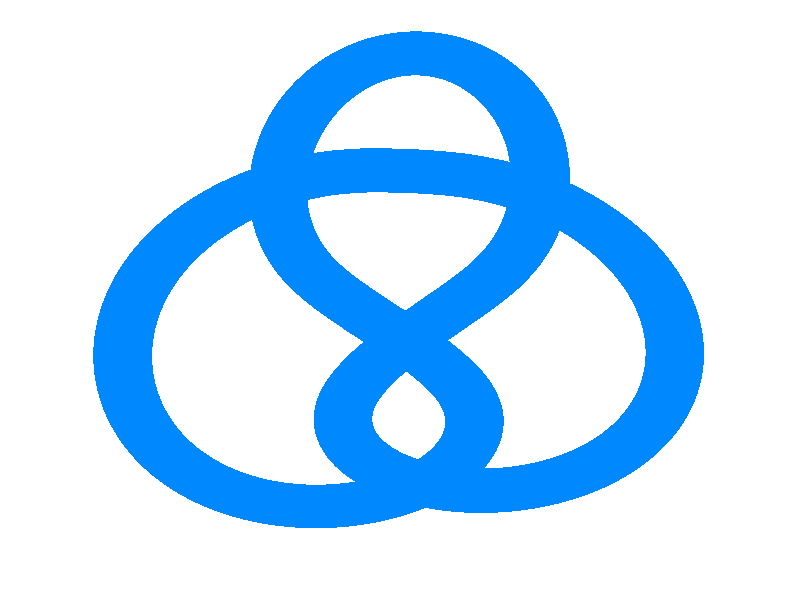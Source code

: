 /******************************************************************************
 *                                  LICENSE                                   *
 ******************************************************************************
 *  This file is part of Mathematics-and-Physics.                             *
 *                                                                            *
 *  Mathematics-and-Physics is free software: you can redistribute it and/or  *
 *  modify it under the terms of the GNU General Public License as published  *
 *  by the Free Software Foundation, either version 3 of the License, or      *
 *  (at your option) any later version.                                       *
 *                                                                            *
 *  Mathematics-and-Physics is distributed in the hope that it will be useful *
 *  but WITHOUT ANY WARRANTY; without even the implied warranty of            *
 *  MERCHANTABILITY or FITNESS FOR A PARTICULAR PURPOSE.  See the             *
 *  GNU General Public License for more details.                              *
 *                                                                            *
 *  You should have received a copy of the GNU General Public License         *
 *  along with Mathematics-and-Physics.  If not, see                          *
 *  <https://www.gnu.org/licenses/>.                                          *
 ******************************************************************************
 *  This is a modification of Jim Belk's drawing, who graciously dedicated    *
 *  the image and code to the public domain. The modifications are just to    *
 *  learn how POV-Ray works, and not to improve the image.                    *
 ******************************************************************************/

#include "colors.inc"

background { color White }

global_settings {assumed_gamma 1.0}

camera
{
    location <0, 0, -25>
    right <1,0,0> up <0,1,0>
    look_at  <0, 0, 0>
    angle 5
}


light_source
{
    <0, 20, -50>
    color White
  
    /*  Very slow, decrease 10 to 2 for experiments.                          */
    area_light <5, 0, 0>, <0, 5, 0>, 10, 10
    adaptive 3
}

/*  Radius of the tube for the knot.                                          */
#declare r_tube = 0.08;

sphere_sweep
{
    cubic_spline 72,
    <-0.743926,-0.323044,-0.0374538>, r_tube
    <-0.712114,-0.43569,0.0298152>, r_tube
    <-0.657593,-0.539064,0.0973434>, r_tube
    <-0.580001,-0.628497,0.162174>, r_tube
    <-0.480129,-0.698632,0.220002>, r_tube
    <-0.361141,-0.743997,0.265224>, r_tube
    <-0.229443,-0.759909,0.291525>, r_tube
    <-0.0949831,-0.743633,0.292938>, r_tube
    <0.0290111,-0.695571,0.265328>, r_tube
    <0.127664,-0.620327,0.208148>, r_tube
    <0.187943,-0.526887,0.125706>, r_tube
    <0.202792,-0.42621,0.0272863>, r_tube
    <0.17111,-0.32591,-0.0709779>, r_tube
    <0.0972916,-0.227153,-0.144044>, r_tube
    <-0.00303469,-0.130199,-0.167725>, r_tube
    <-0.105695,-0.0395859,-0.134719>, r_tube
    <-0.192521,0.0426878,-0.0584242>, r_tube
    <-0.258908,0.125519,0.0364681>, r_tube
    <-0.306283,0.222655,0.126588>, r_tube
    <-0.332389,0.339841,0.196062>, r_tube
    <-0.332078,0.471357,0.236057>, r_tube
    <-0.302211,0.604663,0.243255>, r_tube
    <-0.243592,0.725428,0.218848>, r_tube
    <-0.160735,0.820618,0.167595>, r_tube
    <-0.0609402,0.880171,0.0968376>, r_tube
    <0.0467134,0.897821,0.0156533>, r_tube
    <0.152292,0.871534,-0.0658683>, r_tube
    <0.245965,0.803746,-0.137469>, r_tube
    <0.31894,0.701332,-0.189551>, r_tube
    <0.364616,0.575224,-0.214088>, r_tube
    <0.379764,0.439493,-0.205788>, r_tube
    <0.365485,0.30926,-0.16329>, r_tube
    <0.327266,0.196744,-0.0903403>, r_tube
    <0.27163,0.10534,0.00298281>, r_tube
    <0.200056,0.0254783,0.0984198>, r_tube
    <0.110533,-0.0587019,0.170319>, r_tube
    <0.00963576,-0.154385,0.19444>, r_tube
    <-0.0823127,-0.256527,0.160722>, r_tube
    <-0.141554,-0.357878,0.0795114>, r_tube
    <-0.154315,-0.455221,-0.0247574>, r_tube
    <-0.118171,-0.545017,-0.12782>, r_tube
    <-0.0372333,-0.619017,-0.213077>, r_tube
    <0.0777866,-0.667792,-0.27036>, r_tube
    <0.211105,-0.685624,-0.295104>, r_tube
    <0.346655,-0.671631,-0.288075>, r_tube
    <0.471388,-0.628678,-0.253863>, r_tube
    <0.576552,-0.561812,-0.199031>, r_tube
    <0.657697,-0.476737,-0.130543>, r_tube
    <0.713605,-0.378719,-0.0546503>, r_tube
    <0.744743,-0.271947,0.0235513>, r_tube
    <0.751811,-0.159612,0.0998334>, r_tube
    <0.73477,-0.0444363,0.170189>, r_tube
    <0.692907,0.0705058,0.230027>, r_tube
    <0.625781,0.18087,0.273654>, r_tube
    <0.534857,0.280625,0.294572>, r_tube
    <0.425349,0.362575,0.286687>, r_tube
    <0.306944,0.420442,0.246406>, r_tube
    <0.19151,0.452695,0.17491>, r_tube
    <0.0866572,0.465806,0.0794595>, r_tube
    <-0.0108419,0.470164,-0.0267027>, r_tube
    <-0.112128,0.467972,-0.127405>, r_tube
    <-0.224385,0.450555,-0.208965>, r_tube
    <-0.344022,0.409211,-0.263201>, r_tube
    <-0.460559,0.342175,-0.287556>, r_tube
    <-0.563557,0.253287,-0.284262>, r_tube
    <-0.646168,0.148681,-0.25848>, r_tube
    <-0.705409,0.0343619,-0.216228>, r_tube
    <-0.740931,-0.084795,-0.162849>, r_tube
    <-0.753536,-0.204989,-0.102349>, r_tube
    <-0.743926,-0.323044,-0.0374538>, r_tube
    <-0.712114,-0.43569,0.0298152>, r_tube
    <-0.657593,-0.539064,0.0973434>, r_tube
    pigment { color rgb <0,0.25,1> }
    finish          
    {
        ambient 0.15
        diffuse 0.85
        brilliance 2
        phong 0.25
        phong_size 7
    }
}

plane
{
    <0,0,-1>, -0.38
    pigment { color White }
    finish
    {
        ambient 0.35
        diffuse 0.65
    }
}
